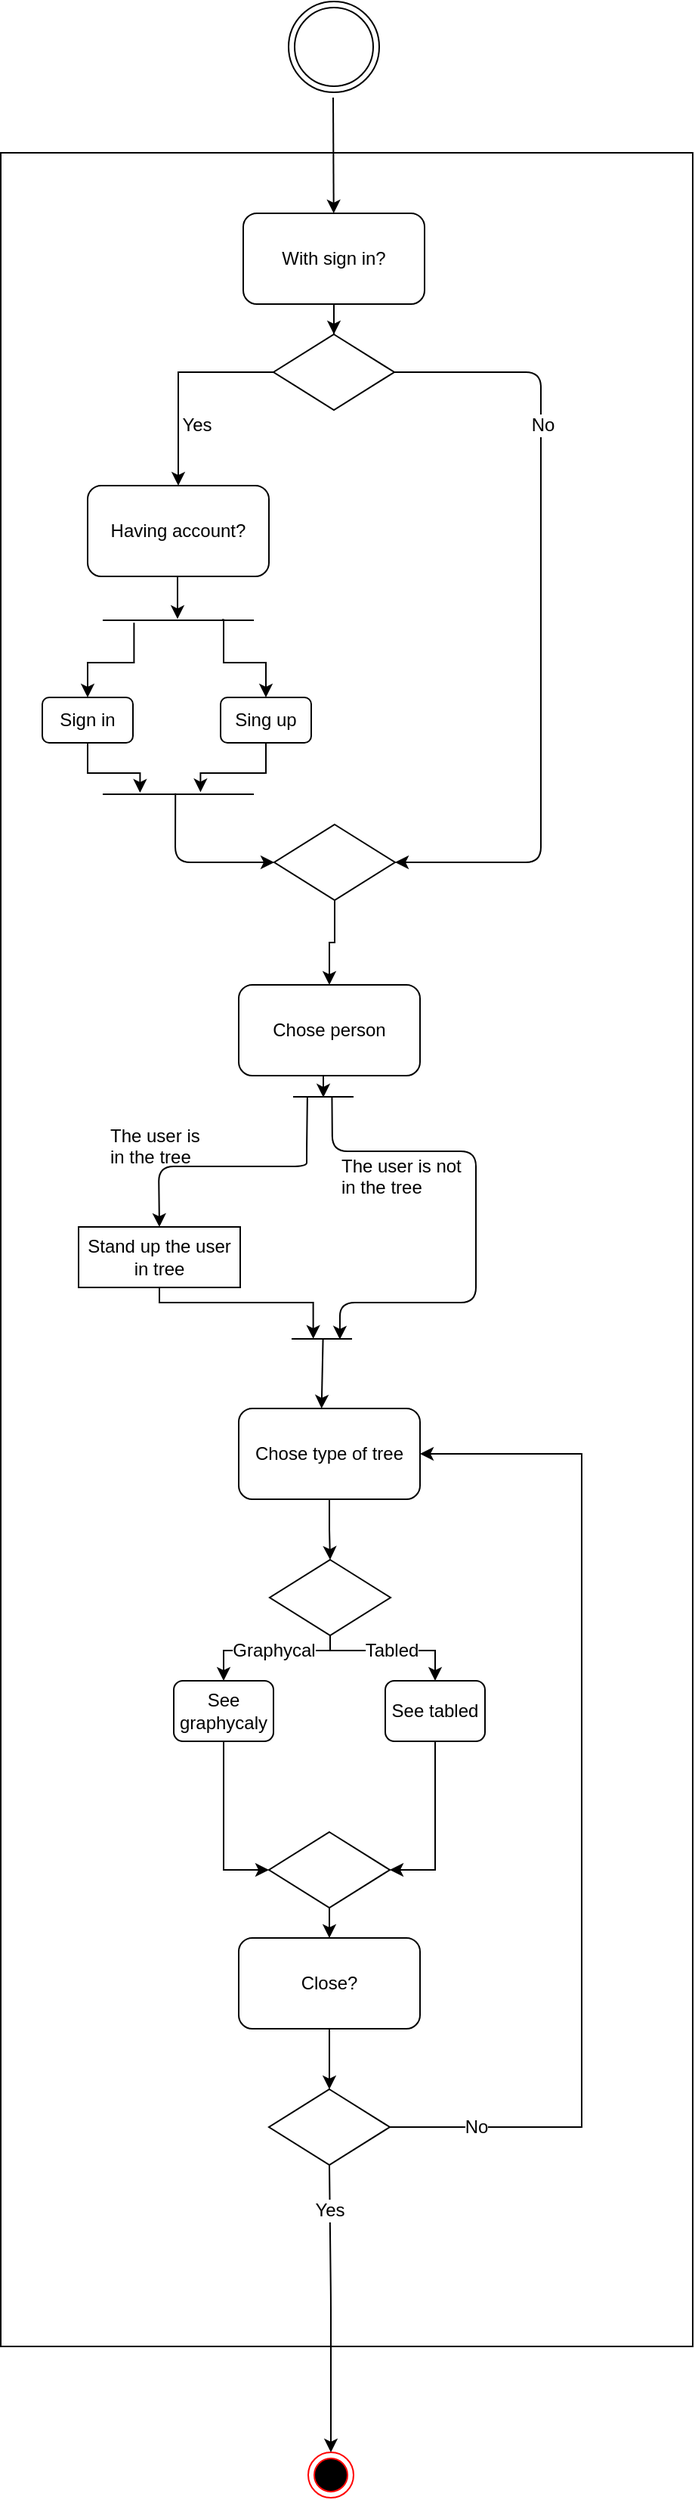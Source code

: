 <mxfile version="12.2.6" type="device" pages="1"><diagram id="l7BVhY-tIjKRkohKlm41" name="Page-1"><mxGraphModel dx="2816" dy="1638" grid="1" gridSize="10" guides="1" tooltips="1" connect="1" arrows="1" fold="1" page="1" pageScale="1" pageWidth="827" pageHeight="1169" math="0" shadow="0"><root><mxCell id="0"/><mxCell id="1" parent="0"/><mxCell id="fEmFJtDzoxUJFqwD8eKj-88" value="" style="rounded=0;whiteSpace=wrap;html=1;" vertex="1" parent="1"><mxGeometry x="182.5" y="443" width="458" height="1450" as="geometry"/></mxCell><mxCell id="fEmFJtDzoxUJFqwD8eKj-89" value="" style="ellipse;html=1;shape=endState;fillColor=#000000;strokeColor=#ff0000;" vertex="1" parent="1"><mxGeometry x="386" y="1963" width="30" height="30" as="geometry"/></mxCell><mxCell id="fEmFJtDzoxUJFqwD8eKj-90" value="" style="ellipse;shape=doubleEllipse;html=1;dashed=0;whitespace=wrap;aspect=fixed;" vertex="1" parent="1"><mxGeometry x="373" y="343" width="60" height="60" as="geometry"/></mxCell><mxCell id="fEmFJtDzoxUJFqwD8eKj-91" style="edgeStyle=orthogonalEdgeStyle;rounded=0;orthogonalLoop=1;jettySize=auto;html=1;" edge="1" parent="1" source="fEmFJtDzoxUJFqwD8eKj-92" target="fEmFJtDzoxUJFqwD8eKj-100"><mxGeometry relative="1" as="geometry"/></mxCell><mxCell id="fEmFJtDzoxUJFqwD8eKj-92" value="With sign in?" style="rounded=1;whiteSpace=wrap;html=1;" vertex="1" parent="1"><mxGeometry x="343" y="483" width="120" height="60" as="geometry"/></mxCell><mxCell id="fEmFJtDzoxUJFqwD8eKj-93" value="" style="endArrow=classic;html=1;exitX=0.5;exitY=1;exitDx=0;exitDy=0;entryX=0.5;entryY=0;entryDx=0;entryDy=0;" edge="1" parent="1" source="fEmFJtDzoxUJFqwD8eKj-133" target="fEmFJtDzoxUJFqwD8eKj-89"><mxGeometry width="50" height="50" relative="1" as="geometry"><mxPoint x="401" y="1853" as="sourcePoint"/><mxPoint x="401.375" y="1943" as="targetPoint"/><Array as="points"><mxPoint x="401" y="1863"/><mxPoint x="401" y="1963"/></Array></mxGeometry></mxCell><mxCell id="fEmFJtDzoxUJFqwD8eKj-94" value="Yes" style="text;html=1;resizable=0;points=[];align=center;verticalAlign=middle;labelBackgroundColor=#ffffff;" vertex="1" connectable="0" parent="fEmFJtDzoxUJFqwD8eKj-93"><mxGeometry x="0.158" relative="1" as="geometry"><mxPoint x="-1" y="-80.5" as="offset"/></mxGeometry></mxCell><mxCell id="fEmFJtDzoxUJFqwD8eKj-95" value="" style="endArrow=classic;html=1;exitX=0.5;exitY=1;exitDx=0;exitDy=0;" edge="1" parent="1" target="fEmFJtDzoxUJFqwD8eKj-92"><mxGeometry width="50" height="50" relative="1" as="geometry"><mxPoint x="402.5" y="406.5" as="sourcePoint"/><mxPoint x="402.5" y="516.5" as="targetPoint"/></mxGeometry></mxCell><mxCell id="fEmFJtDzoxUJFqwD8eKj-96" style="edgeStyle=orthogonalEdgeStyle;rounded=0;orthogonalLoop=1;jettySize=auto;html=1;exitX=0;exitY=0.5;exitDx=0;exitDy=0;" edge="1" parent="1" source="fEmFJtDzoxUJFqwD8eKj-100" target="fEmFJtDzoxUJFqwD8eKj-99"><mxGeometry relative="1" as="geometry"><mxPoint x="300.2" y="663" as="sourcePoint"/><Array as="points"><mxPoint x="300" y="588"/></Array></mxGeometry></mxCell><mxCell id="fEmFJtDzoxUJFqwD8eKj-97" value="Yes" style="text;html=1;resizable=0;points=[];align=center;verticalAlign=middle;labelBackgroundColor=#ffffff;" vertex="1" connectable="0" parent="fEmFJtDzoxUJFqwD8eKj-96"><mxGeometry x="-0.426" y="-7" relative="1" as="geometry"><mxPoint x="-11.5" y="41.5" as="offset"/></mxGeometry></mxCell><mxCell id="fEmFJtDzoxUJFqwD8eKj-98" style="edgeStyle=orthogonalEdgeStyle;rounded=0;orthogonalLoop=1;jettySize=auto;html=1;entryX=0.495;entryY=0.392;entryDx=0;entryDy=0;entryPerimeter=0;" edge="1" parent="1" source="fEmFJtDzoxUJFqwD8eKj-99" target="fEmFJtDzoxUJFqwD8eKj-103"><mxGeometry relative="1" as="geometry"><Array as="points"><mxPoint x="300" y="743"/></Array></mxGeometry></mxCell><mxCell id="fEmFJtDzoxUJFqwD8eKj-99" value="Having account?" style="rounded=1;whiteSpace=wrap;html=1;" vertex="1" parent="1"><mxGeometry x="240" y="663" width="120" height="60" as="geometry"/></mxCell><mxCell id="fEmFJtDzoxUJFqwD8eKj-100" value="" style="rhombus;whiteSpace=wrap;html=1;" vertex="1" parent="1"><mxGeometry x="363" y="563" width="80" height="50" as="geometry"/></mxCell><mxCell id="fEmFJtDzoxUJFqwD8eKj-101" style="edgeStyle=orthogonalEdgeStyle;rounded=0;orthogonalLoop=1;jettySize=auto;html=1;entryX=0.5;entryY=0;entryDx=0;entryDy=0;exitX=0.207;exitY=0.708;exitDx=0;exitDy=0;exitPerimeter=0;" edge="1" parent="1" source="fEmFJtDzoxUJFqwD8eKj-103" target="fEmFJtDzoxUJFqwD8eKj-105"><mxGeometry relative="1" as="geometry"><Array as="points"><mxPoint x="271" y="780"/><mxPoint x="240" y="780"/></Array></mxGeometry></mxCell><mxCell id="fEmFJtDzoxUJFqwD8eKj-102" style="edgeStyle=orthogonalEdgeStyle;rounded=0;orthogonalLoop=1;jettySize=auto;html=1;exitX=0.79;exitY=0.458;exitDx=0;exitDy=0;exitPerimeter=0;" edge="1" parent="1" source="fEmFJtDzoxUJFqwD8eKj-103" target="fEmFJtDzoxUJFqwD8eKj-107"><mxGeometry relative="1" as="geometry"><Array as="points"><mxPoint x="330" y="752"/><mxPoint x="330" y="780"/><mxPoint x="358" y="780"/></Array></mxGeometry></mxCell><mxCell id="fEmFJtDzoxUJFqwD8eKj-103" value="" style="line;strokeWidth=1;fillColor=none;align=left;verticalAlign=middle;spacingTop=-1;spacingLeft=3;spacingRight=3;rotatable=0;labelPosition=right;points=[];portConstraint=eastwest;" vertex="1" parent="1"><mxGeometry x="250" y="748" width="100" height="8" as="geometry"/></mxCell><mxCell id="fEmFJtDzoxUJFqwD8eKj-104" style="edgeStyle=orthogonalEdgeStyle;rounded=0;orthogonalLoop=1;jettySize=auto;html=1;entryX=0.247;entryY=0.375;entryDx=0;entryDy=0;entryPerimeter=0;" edge="1" parent="1" source="fEmFJtDzoxUJFqwD8eKj-105" target="fEmFJtDzoxUJFqwD8eKj-108"><mxGeometry relative="1" as="geometry"><Array as="points"><mxPoint x="240" y="853"/><mxPoint x="275" y="853"/></Array></mxGeometry></mxCell><mxCell id="fEmFJtDzoxUJFqwD8eKj-105" value="Sign in" style="rounded=1;whiteSpace=wrap;html=1;" vertex="1" parent="1"><mxGeometry x="210" y="803" width="60" height="30" as="geometry"/></mxCell><mxCell id="fEmFJtDzoxUJFqwD8eKj-106" style="edgeStyle=orthogonalEdgeStyle;rounded=0;orthogonalLoop=1;jettySize=auto;html=1;entryX=0.647;entryY=0.333;entryDx=0;entryDy=0;entryPerimeter=0;" edge="1" parent="1" source="fEmFJtDzoxUJFqwD8eKj-107" target="fEmFJtDzoxUJFqwD8eKj-108"><mxGeometry relative="1" as="geometry"><Array as="points"><mxPoint x="358" y="853"/><mxPoint x="315" y="853"/></Array></mxGeometry></mxCell><mxCell id="fEmFJtDzoxUJFqwD8eKj-107" value="Sing up" style="rounded=1;whiteSpace=wrap;html=1;" vertex="1" parent="1"><mxGeometry x="328" y="803" width="60" height="30" as="geometry"/></mxCell><mxCell id="fEmFJtDzoxUJFqwD8eKj-108" value="" style="line;strokeWidth=1;fillColor=none;align=left;verticalAlign=middle;spacingTop=-1;spacingLeft=3;spacingRight=3;rotatable=0;labelPosition=right;points=[];portConstraint=eastwest;" vertex="1" parent="1"><mxGeometry x="250" y="863" width="100" height="8" as="geometry"/></mxCell><mxCell id="fEmFJtDzoxUJFqwD8eKj-109" style="edgeStyle=orthogonalEdgeStyle;rounded=0;orthogonalLoop=1;jettySize=auto;html=1;entryX=0.5;entryY=0;entryDx=0;entryDy=0;" edge="1" parent="1" source="fEmFJtDzoxUJFqwD8eKj-110" target="fEmFJtDzoxUJFqwD8eKj-115"><mxGeometry relative="1" as="geometry"/></mxCell><mxCell id="fEmFJtDzoxUJFqwD8eKj-110" value="" style="rhombus;whiteSpace=wrap;html=1;" vertex="1" parent="1"><mxGeometry x="363.5" y="887" width="80" height="50" as="geometry"/></mxCell><mxCell id="fEmFJtDzoxUJFqwD8eKj-111" value="" style="endArrow=classic;html=1;exitX=0.481;exitY=0.429;exitDx=0;exitDy=0;exitPerimeter=0;entryX=0;entryY=0.5;entryDx=0;entryDy=0;" edge="1" parent="1" source="fEmFJtDzoxUJFqwD8eKj-108" target="fEmFJtDzoxUJFqwD8eKj-110"><mxGeometry width="50" height="50" relative="1" as="geometry"><mxPoint x="220" y="943" as="sourcePoint"/><mxPoint x="270" y="893" as="targetPoint"/><Array as="points"><mxPoint x="298" y="912"/></Array></mxGeometry></mxCell><mxCell id="fEmFJtDzoxUJFqwD8eKj-112" value="" style="endArrow=classic;html=1;exitX=1;exitY=0.5;exitDx=0;exitDy=0;entryX=1;entryY=0.5;entryDx=0;entryDy=0;" edge="1" parent="1" source="fEmFJtDzoxUJFqwD8eKj-100" target="fEmFJtDzoxUJFqwD8eKj-110"><mxGeometry width="50" height="50" relative="1" as="geometry"><mxPoint x="530" y="733" as="sourcePoint"/><mxPoint x="580" y="683" as="targetPoint"/><Array as="points"><mxPoint x="540" y="588"/><mxPoint x="540" y="912"/></Array></mxGeometry></mxCell><mxCell id="fEmFJtDzoxUJFqwD8eKj-113" value="No" style="text;html=1;resizable=0;points=[];align=center;verticalAlign=middle;labelBackgroundColor=#ffffff;" vertex="1" connectable="0" parent="fEmFJtDzoxUJFqwD8eKj-112"><mxGeometry x="-0.628" y="-34" relative="1" as="geometry"><mxPoint x="1" y="1" as="offset"/></mxGeometry></mxCell><mxCell id="fEmFJtDzoxUJFqwD8eKj-114" style="edgeStyle=orthogonalEdgeStyle;rounded=0;orthogonalLoop=1;jettySize=auto;html=1;entryX=0.5;entryY=0.55;entryDx=0;entryDy=0;entryPerimeter=0;" edge="1" parent="1" source="fEmFJtDzoxUJFqwD8eKj-115" target="fEmFJtDzoxUJFqwD8eKj-136"><mxGeometry relative="1" as="geometry"><Array as="points"><mxPoint x="396" y="1053"/><mxPoint x="396" y="1053"/></Array></mxGeometry></mxCell><mxCell id="fEmFJtDzoxUJFqwD8eKj-115" value="Chose person" style="rounded=1;whiteSpace=wrap;html=1;" vertex="1" parent="1"><mxGeometry x="340" y="993" width="120" height="60" as="geometry"/></mxCell><mxCell id="fEmFJtDzoxUJFqwD8eKj-116" style="edgeStyle=orthogonalEdgeStyle;rounded=0;orthogonalLoop=1;jettySize=auto;html=1;" edge="1" parent="1" source="fEmFJtDzoxUJFqwD8eKj-117" target="fEmFJtDzoxUJFqwD8eKj-122"><mxGeometry relative="1" as="geometry"/></mxCell><mxCell id="fEmFJtDzoxUJFqwD8eKj-117" value="Chose type of tree" style="rounded=1;whiteSpace=wrap;html=1;" vertex="1" parent="1"><mxGeometry x="340" y="1273" width="120" height="60" as="geometry"/></mxCell><mxCell id="fEmFJtDzoxUJFqwD8eKj-118" style="edgeStyle=orthogonalEdgeStyle;rounded=0;orthogonalLoop=1;jettySize=auto;html=1;entryX=0.5;entryY=0;entryDx=0;entryDy=0;" edge="1" parent="1" source="fEmFJtDzoxUJFqwD8eKj-122" target="fEmFJtDzoxUJFqwD8eKj-124"><mxGeometry relative="1" as="geometry"><Array as="points"><mxPoint x="400" y="1433"/><mxPoint x="330" y="1433"/></Array></mxGeometry></mxCell><mxCell id="fEmFJtDzoxUJFqwD8eKj-119" value="Graphycal" style="text;html=1;resizable=0;points=[];align=center;verticalAlign=middle;labelBackgroundColor=#ffffff;" vertex="1" connectable="0" parent="fEmFJtDzoxUJFqwD8eKj-118"><mxGeometry x="-0.203" y="-1" relative="1" as="geometry"><mxPoint x="-7.5" y="0.5" as="offset"/></mxGeometry></mxCell><mxCell id="fEmFJtDzoxUJFqwD8eKj-120" style="edgeStyle=orthogonalEdgeStyle;rounded=0;orthogonalLoop=1;jettySize=auto;html=1;entryX=0.5;entryY=0;entryDx=0;entryDy=0;" edge="1" parent="1" source="fEmFJtDzoxUJFqwD8eKj-122" target="fEmFJtDzoxUJFqwD8eKj-126"><mxGeometry relative="1" as="geometry"><Array as="points"><mxPoint x="400" y="1433"/><mxPoint x="470" y="1433"/></Array></mxGeometry></mxCell><mxCell id="fEmFJtDzoxUJFqwD8eKj-121" value="Tabled" style="text;html=1;resizable=0;points=[];align=center;verticalAlign=middle;labelBackgroundColor=#ffffff;" vertex="1" connectable="0" parent="fEmFJtDzoxUJFqwD8eKj-120"><mxGeometry x="0.178" y="1" relative="1" as="geometry"><mxPoint x="-8.5" y="0.5" as="offset"/></mxGeometry></mxCell><mxCell id="fEmFJtDzoxUJFqwD8eKj-122" value="" style="rhombus;whiteSpace=wrap;html=1;" vertex="1" parent="1"><mxGeometry x="360.5" y="1373" width="80" height="50" as="geometry"/></mxCell><mxCell id="fEmFJtDzoxUJFqwD8eKj-123" style="edgeStyle=orthogonalEdgeStyle;rounded=0;orthogonalLoop=1;jettySize=auto;html=1;entryX=0;entryY=0.5;entryDx=0;entryDy=0;" edge="1" parent="1" source="fEmFJtDzoxUJFqwD8eKj-124" target="fEmFJtDzoxUJFqwD8eKj-128"><mxGeometry relative="1" as="geometry"/></mxCell><mxCell id="fEmFJtDzoxUJFqwD8eKj-124" value="See graphycaly" style="rounded=1;whiteSpace=wrap;html=1;" vertex="1" parent="1"><mxGeometry x="297" y="1453" width="66" height="40" as="geometry"/></mxCell><mxCell id="fEmFJtDzoxUJFqwD8eKj-125" style="edgeStyle=orthogonalEdgeStyle;rounded=0;orthogonalLoop=1;jettySize=auto;html=1;entryX=1;entryY=0.5;entryDx=0;entryDy=0;" edge="1" parent="1" source="fEmFJtDzoxUJFqwD8eKj-126" target="fEmFJtDzoxUJFqwD8eKj-128"><mxGeometry relative="1" as="geometry"/></mxCell><mxCell id="fEmFJtDzoxUJFqwD8eKj-126" value="See tabled" style="rounded=1;whiteSpace=wrap;html=1;" vertex="1" parent="1"><mxGeometry x="437" y="1453" width="66" height="40" as="geometry"/></mxCell><mxCell id="fEmFJtDzoxUJFqwD8eKj-127" style="edgeStyle=orthogonalEdgeStyle;rounded=0;orthogonalLoop=1;jettySize=auto;html=1;entryX=0.5;entryY=0;entryDx=0;entryDy=0;" edge="1" parent="1" source="fEmFJtDzoxUJFqwD8eKj-128" target="fEmFJtDzoxUJFqwD8eKj-130"><mxGeometry relative="1" as="geometry"/></mxCell><mxCell id="fEmFJtDzoxUJFqwD8eKj-128" value="" style="rhombus;whiteSpace=wrap;html=1;" vertex="1" parent="1"><mxGeometry x="360" y="1553" width="80" height="50" as="geometry"/></mxCell><mxCell id="fEmFJtDzoxUJFqwD8eKj-129" style="edgeStyle=orthogonalEdgeStyle;rounded=0;orthogonalLoop=1;jettySize=auto;html=1;" edge="1" parent="1" source="fEmFJtDzoxUJFqwD8eKj-130" target="fEmFJtDzoxUJFqwD8eKj-133"><mxGeometry relative="1" as="geometry"/></mxCell><mxCell id="fEmFJtDzoxUJFqwD8eKj-130" value="Close?" style="rounded=1;whiteSpace=wrap;html=1;" vertex="1" parent="1"><mxGeometry x="340" y="1623" width="120" height="60" as="geometry"/></mxCell><mxCell id="fEmFJtDzoxUJFqwD8eKj-131" style="edgeStyle=orthogonalEdgeStyle;rounded=0;orthogonalLoop=1;jettySize=auto;html=1;entryX=1;entryY=0.5;entryDx=0;entryDy=0;" edge="1" parent="1" source="fEmFJtDzoxUJFqwD8eKj-133" target="fEmFJtDzoxUJFqwD8eKj-117"><mxGeometry relative="1" as="geometry"><Array as="points"><mxPoint x="567" y="1748"/><mxPoint x="567" y="1303"/></Array></mxGeometry></mxCell><mxCell id="fEmFJtDzoxUJFqwD8eKj-132" value="No" style="text;html=1;resizable=0;points=[];align=center;verticalAlign=middle;labelBackgroundColor=#ffffff;" vertex="1" connectable="0" parent="fEmFJtDzoxUJFqwD8eKj-131"><mxGeometry x="-0.834" relative="1" as="geometry"><mxPoint as="offset"/></mxGeometry></mxCell><mxCell id="fEmFJtDzoxUJFqwD8eKj-133" value="" style="rhombus;whiteSpace=wrap;html=1;" vertex="1" parent="1"><mxGeometry x="360" y="1723" width="80" height="50" as="geometry"/></mxCell><mxCell id="fEmFJtDzoxUJFqwD8eKj-134" style="edgeStyle=orthogonalEdgeStyle;rounded=0;orthogonalLoop=1;jettySize=auto;html=1;entryX=0.358;entryY=0.494;entryDx=0;entryDy=0;entryPerimeter=0;" edge="1" parent="1" source="fEmFJtDzoxUJFqwD8eKj-135" target="fEmFJtDzoxUJFqwD8eKj-139"><mxGeometry relative="1" as="geometry"><Array as="points"><mxPoint x="287" y="1203"/><mxPoint x="389" y="1203"/></Array></mxGeometry></mxCell><mxCell id="fEmFJtDzoxUJFqwD8eKj-135" value="Stand up the user in tree" style="rounded=0;whiteSpace=wrap;html=1;" vertex="1" parent="1"><mxGeometry x="234" y="1153" width="107" height="40" as="geometry"/></mxCell><mxCell id="fEmFJtDzoxUJFqwD8eKj-136" value="" style="line;strokeWidth=1;fillColor=none;align=left;verticalAlign=middle;spacingTop=-1;spacingLeft=3;spacingRight=3;rotatable=0;labelPosition=right;points=[];portConstraint=eastwest;" vertex="1" parent="1"><mxGeometry x="376" y="1063" width="40" height="8" as="geometry"/></mxCell><mxCell id="fEmFJtDzoxUJFqwD8eKj-137" value="" style="endArrow=classic;html=1;entryX=0.5;entryY=0;entryDx=0;entryDy=0;exitX=0.236;exitY=0.442;exitDx=0;exitDy=0;exitPerimeter=0;" edge="1" parent="1" source="fEmFJtDzoxUJFqwD8eKj-136" target="fEmFJtDzoxUJFqwD8eKj-135"><mxGeometry width="50" height="50" relative="1" as="geometry"><mxPoint x="387" y="1083" as="sourcePoint"/><mxPoint x="157" y="1063" as="targetPoint"/><Array as="points"><mxPoint x="385" y="1103"/><mxPoint x="385" y="1113"/><mxPoint x="287" y="1113"/></Array></mxGeometry></mxCell><mxCell id="fEmFJtDzoxUJFqwD8eKj-138" value="The user is &lt;br&gt;in the tree" style="text;html=1;resizable=0;points=[];autosize=1;align=left;verticalAlign=top;spacingTop=-4;" vertex="1" parent="1"><mxGeometry x="252.5" y="1083" width="70" height="30" as="geometry"/></mxCell><mxCell id="fEmFJtDzoxUJFqwD8eKj-139" value="" style="line;strokeWidth=1;fillColor=none;align=left;verticalAlign=middle;spacingTop=-1;spacingLeft=3;spacingRight=3;rotatable=0;labelPosition=right;points=[];portConstraint=eastwest;" vertex="1" parent="1"><mxGeometry x="375" y="1223" width="40" height="8" as="geometry"/></mxCell><mxCell id="fEmFJtDzoxUJFqwD8eKj-140" value="" style="endArrow=classic;html=1;exitX=0.643;exitY=0.547;exitDx=0;exitDy=0;exitPerimeter=0;entryX=0.799;entryY=0.552;entryDx=0;entryDy=0;entryPerimeter=0;" edge="1" parent="1" source="fEmFJtDzoxUJFqwD8eKj-136" target="fEmFJtDzoxUJFqwD8eKj-139"><mxGeometry width="50" height="50" relative="1" as="geometry"><mxPoint x="477" y="1143" as="sourcePoint"/><mxPoint x="527" y="1093" as="targetPoint"/><Array as="points"><mxPoint x="402" y="1103"/><mxPoint x="497" y="1103"/><mxPoint x="497" y="1203"/><mxPoint x="407" y="1203"/></Array></mxGeometry></mxCell><mxCell id="fEmFJtDzoxUJFqwD8eKj-141" value="The user is not&lt;br&gt;in the tree" style="text;html=1;resizable=0;points=[];autosize=1;align=left;verticalAlign=top;spacingTop=-4;" vertex="1" parent="1"><mxGeometry x="405.5" y="1103" width="90" height="30" as="geometry"/></mxCell><mxCell id="fEmFJtDzoxUJFqwD8eKj-142" value="" style="endArrow=classic;html=1;exitX=0.52;exitY=0.465;exitDx=0;exitDy=0;exitPerimeter=0;entryX=0.457;entryY=0;entryDx=0;entryDy=0;entryPerimeter=0;" edge="1" parent="1" source="fEmFJtDzoxUJFqwD8eKj-139" target="fEmFJtDzoxUJFqwD8eKj-117"><mxGeometry width="50" height="50" relative="1" as="geometry"><mxPoint x="277" y="1273" as="sourcePoint"/><mxPoint x="327" y="1223" as="targetPoint"/></mxGeometry></mxCell></root></mxGraphModel></diagram></mxfile>